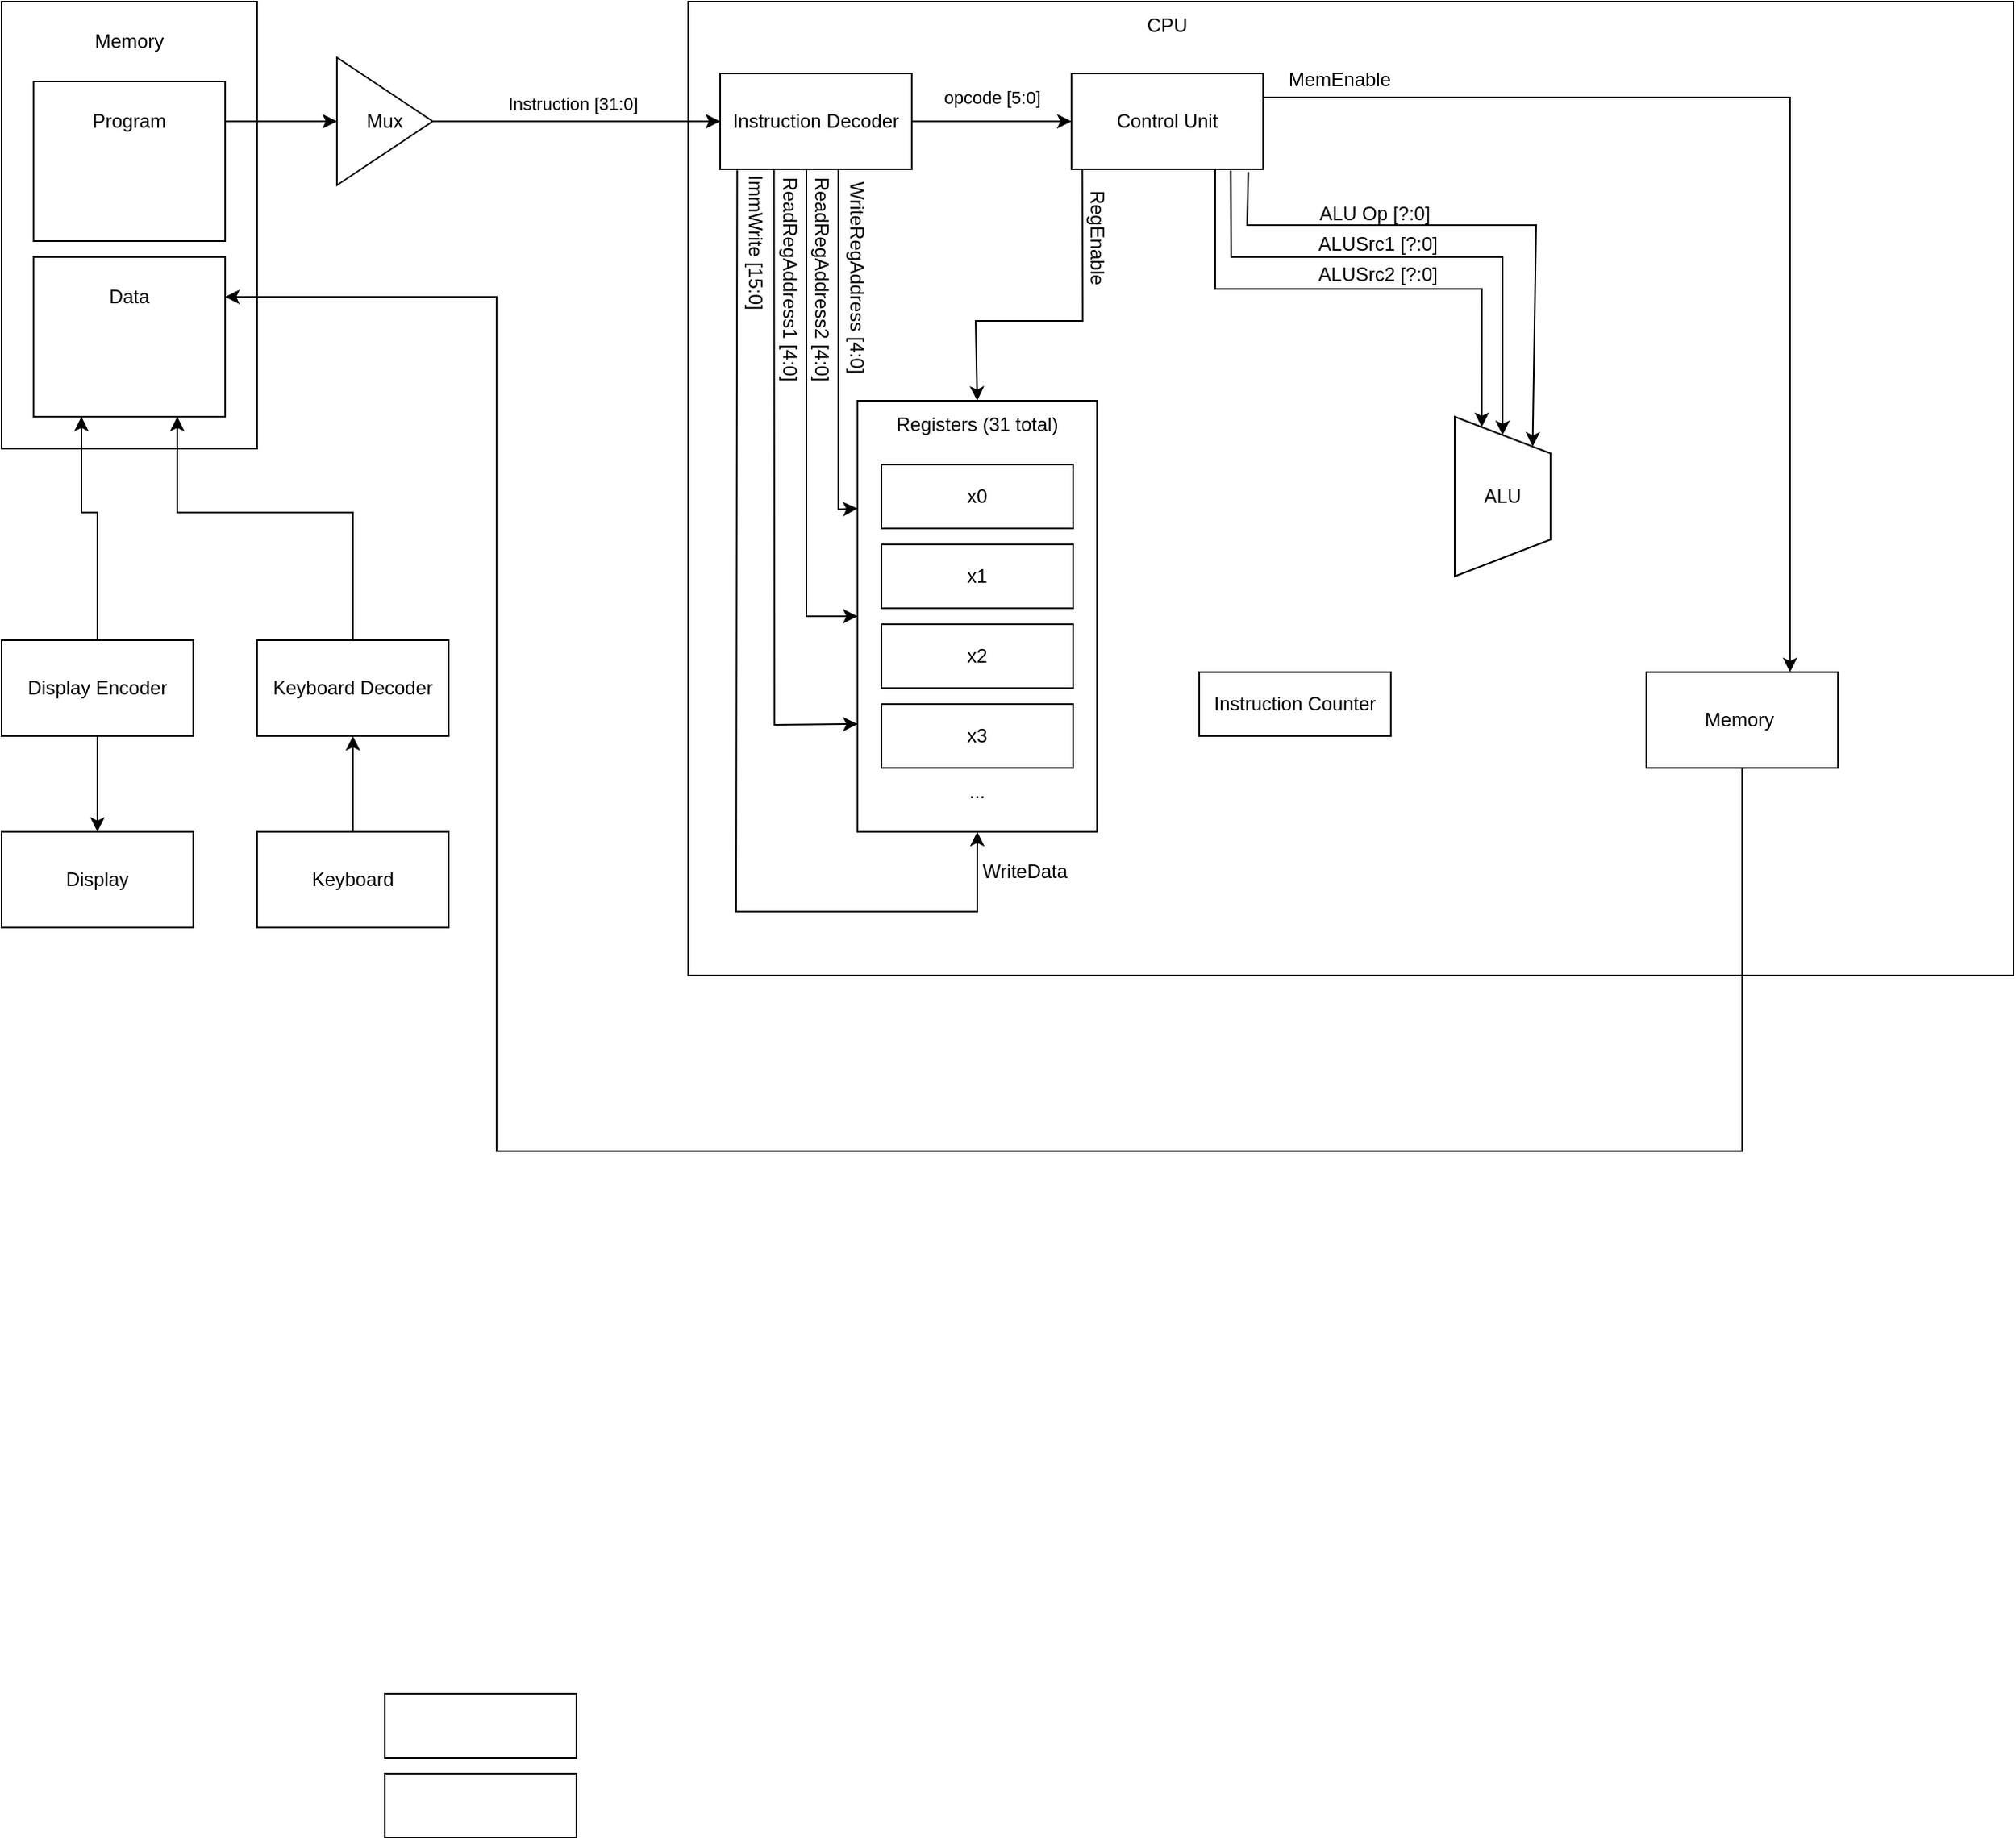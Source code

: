<mxfile version="24.5.5" type="github">
  <diagram name="Page-1" id="UpYlr5SDMnZ8a_nCScI9">
    <mxGraphModel dx="1251" dy="402" grid="1" gridSize="10" guides="1" tooltips="1" connect="1" arrows="1" fold="1" page="1" pageScale="1" pageWidth="850" pageHeight="1100" math="0" shadow="0">
      <root>
        <mxCell id="0" />
        <mxCell id="1" parent="0" />
        <mxCell id="yXjf_DAoQnlipOI_uSRa-1" value="" style="rounded=0;whiteSpace=wrap;html=1;" vertex="1" parent="1">
          <mxGeometry x="-70" y="40" width="160" height="280" as="geometry" />
        </mxCell>
        <mxCell id="yXjf_DAoQnlipOI_uSRa-2" value="" style="rounded=0;whiteSpace=wrap;html=1;" vertex="1" parent="1">
          <mxGeometry x="-50" y="90" width="120" height="100" as="geometry" />
        </mxCell>
        <mxCell id="yXjf_DAoQnlipOI_uSRa-3" value="" style="rounded=0;whiteSpace=wrap;html=1;" vertex="1" parent="1">
          <mxGeometry x="-50" y="200" width="120" height="100" as="geometry" />
        </mxCell>
        <mxCell id="yXjf_DAoQnlipOI_uSRa-4" value="" style="rounded=0;whiteSpace=wrap;html=1;" vertex="1" parent="1">
          <mxGeometry x="360" y="40" width="830" height="610" as="geometry" />
        </mxCell>
        <mxCell id="yXjf_DAoQnlipOI_uSRa-5" value="" style="verticalLabelPosition=middle;verticalAlign=middle;html=1;shape=trapezoid;perimeter=trapezoidPerimeter;whiteSpace=wrap;size=0.23;arcSize=10;flipV=1;labelPosition=center;align=center;rotation=-90;" vertex="1" parent="1">
          <mxGeometry x="820" y="320" width="100" height="60" as="geometry" />
        </mxCell>
        <mxCell id="yXjf_DAoQnlipOI_uSRa-6" value="Instruction Decoder" style="rounded=0;whiteSpace=wrap;html=1;" vertex="1" parent="1">
          <mxGeometry x="380" y="85" width="120" height="60" as="geometry" />
        </mxCell>
        <mxCell id="yXjf_DAoQnlipOI_uSRa-7" value="Control Unit" style="rounded=0;whiteSpace=wrap;html=1;" vertex="1" parent="1">
          <mxGeometry x="600" y="85" width="120" height="60" as="geometry" />
        </mxCell>
        <mxCell id="yXjf_DAoQnlipOI_uSRa-15" value="" style="rounded=0;whiteSpace=wrap;html=1;" vertex="1" parent="1">
          <mxGeometry x="170" y="1150" width="120" height="40" as="geometry" />
        </mxCell>
        <mxCell id="yXjf_DAoQnlipOI_uSRa-16" value="" style="rounded=0;whiteSpace=wrap;html=1;" vertex="1" parent="1">
          <mxGeometry x="170" y="1100" width="120" height="40" as="geometry" />
        </mxCell>
        <mxCell id="yXjf_DAoQnlipOI_uSRa-23" style="edgeStyle=orthogonalEdgeStyle;rounded=0;orthogonalLoop=1;jettySize=auto;html=1;" edge="1" parent="1" source="yXjf_DAoQnlipOI_uSRa-18" target="yXjf_DAoQnlipOI_uSRa-20">
          <mxGeometry relative="1" as="geometry" />
        </mxCell>
        <mxCell id="yXjf_DAoQnlipOI_uSRa-18" value="Display Encoder" style="rounded=0;whiteSpace=wrap;html=1;" vertex="1" parent="1">
          <mxGeometry x="-70" y="440" width="120" height="60" as="geometry" />
        </mxCell>
        <mxCell id="yXjf_DAoQnlipOI_uSRa-19" value="Keyboard Decoder" style="rounded=0;whiteSpace=wrap;html=1;" vertex="1" parent="1">
          <mxGeometry x="90" y="440" width="120" height="60" as="geometry" />
        </mxCell>
        <mxCell id="yXjf_DAoQnlipOI_uSRa-20" value="Display" style="rounded=0;whiteSpace=wrap;html=1;" vertex="1" parent="1">
          <mxGeometry x="-70" y="560" width="120" height="60" as="geometry" />
        </mxCell>
        <mxCell id="yXjf_DAoQnlipOI_uSRa-22" style="edgeStyle=orthogonalEdgeStyle;rounded=0;orthogonalLoop=1;jettySize=auto;html=1;entryX=0.5;entryY=1;entryDx=0;entryDy=0;" edge="1" parent="1" source="yXjf_DAoQnlipOI_uSRa-21" target="yXjf_DAoQnlipOI_uSRa-19">
          <mxGeometry relative="1" as="geometry" />
        </mxCell>
        <mxCell id="yXjf_DAoQnlipOI_uSRa-21" value="Keyboard" style="rounded=0;whiteSpace=wrap;html=1;" vertex="1" parent="1">
          <mxGeometry x="90" y="560" width="120" height="60" as="geometry" />
        </mxCell>
        <mxCell id="yXjf_DAoQnlipOI_uSRa-10" value="Instruction Counter" style="rounded=0;whiteSpace=wrap;html=1;" vertex="1" parent="1">
          <mxGeometry x="680" y="460" width="120" height="40" as="geometry" />
        </mxCell>
        <mxCell id="yXjf_DAoQnlipOI_uSRa-29" value="" style="rounded=0;whiteSpace=wrap;html=1;" vertex="1" parent="1">
          <mxGeometry x="466" y="290" width="150" height="270" as="geometry" />
        </mxCell>
        <mxCell id="yXjf_DAoQnlipOI_uSRa-11" value="x0" style="rounded=0;whiteSpace=wrap;html=1;" vertex="1" parent="1">
          <mxGeometry x="481" y="330" width="120" height="40" as="geometry" />
        </mxCell>
        <mxCell id="yXjf_DAoQnlipOI_uSRa-12" value="x1" style="rounded=0;whiteSpace=wrap;html=1;" vertex="1" parent="1">
          <mxGeometry x="481" y="380" width="120" height="40" as="geometry" />
        </mxCell>
        <mxCell id="yXjf_DAoQnlipOI_uSRa-13" value="x2" style="rounded=0;whiteSpace=wrap;html=1;" vertex="1" parent="1">
          <mxGeometry x="481" y="430" width="120" height="40" as="geometry" />
        </mxCell>
        <mxCell id="yXjf_DAoQnlipOI_uSRa-14" value="x3" style="rounded=0;whiteSpace=wrap;html=1;" vertex="1" parent="1">
          <mxGeometry x="481" y="480" width="120" height="40" as="geometry" />
        </mxCell>
        <mxCell id="yXjf_DAoQnlipOI_uSRa-31" value="Registers (31 total)" style="text;html=1;align=center;verticalAlign=middle;whiteSpace=wrap;rounded=0;" vertex="1" parent="1">
          <mxGeometry x="486" y="290" width="110" height="30" as="geometry" />
        </mxCell>
        <mxCell id="yXjf_DAoQnlipOI_uSRa-32" value="ALU" style="text;html=1;align=center;verticalAlign=middle;whiteSpace=wrap;rounded=0;" vertex="1" parent="1">
          <mxGeometry x="840" y="335" width="60" height="30" as="geometry" />
        </mxCell>
        <mxCell id="yXjf_DAoQnlipOI_uSRa-33" value="Memory" style="text;html=1;align=center;verticalAlign=middle;whiteSpace=wrap;rounded=0;" vertex="1" parent="1">
          <mxGeometry x="-20" y="50" width="60" height="30" as="geometry" />
        </mxCell>
        <mxCell id="yXjf_DAoQnlipOI_uSRa-34" value="Program" style="text;html=1;align=center;verticalAlign=middle;whiteSpace=wrap;rounded=0;" vertex="1" parent="1">
          <mxGeometry x="-20" y="100" width="60" height="30" as="geometry" />
        </mxCell>
        <mxCell id="yXjf_DAoQnlipOI_uSRa-35" value="Data" style="text;html=1;align=center;verticalAlign=middle;whiteSpace=wrap;rounded=0;" vertex="1" parent="1">
          <mxGeometry x="-20" y="210" width="60" height="30" as="geometry" />
        </mxCell>
        <mxCell id="yXjf_DAoQnlipOI_uSRa-37" value="" style="endArrow=classic;html=1;rounded=0;exitX=0.5;exitY=0;exitDx=0;exitDy=0;entryX=0.75;entryY=1;entryDx=0;entryDy=0;" edge="1" parent="1" source="yXjf_DAoQnlipOI_uSRa-19" target="yXjf_DAoQnlipOI_uSRa-3">
          <mxGeometry width="50" height="50" relative="1" as="geometry">
            <mxPoint x="300" y="260" as="sourcePoint" />
            <mxPoint x="350" y="210" as="targetPoint" />
            <Array as="points">
              <mxPoint x="150" y="360" />
              <mxPoint x="40" y="360" />
            </Array>
          </mxGeometry>
        </mxCell>
        <mxCell id="yXjf_DAoQnlipOI_uSRa-38" value="" style="endArrow=classic;html=1;rounded=0;exitX=0.5;exitY=0;exitDx=0;exitDy=0;entryX=0.25;entryY=1;entryDx=0;entryDy=0;" edge="1" parent="1" source="yXjf_DAoQnlipOI_uSRa-18" target="yXjf_DAoQnlipOI_uSRa-3">
          <mxGeometry width="50" height="50" relative="1" as="geometry">
            <mxPoint x="300" y="260" as="sourcePoint" />
            <mxPoint x="350" y="210" as="targetPoint" />
            <Array as="points">
              <mxPoint x="-10" y="360" />
              <mxPoint x="-20" y="360" />
            </Array>
          </mxGeometry>
        </mxCell>
        <mxCell id="yXjf_DAoQnlipOI_uSRa-39" value="..." style="text;html=1;align=center;verticalAlign=middle;whiteSpace=wrap;rounded=0;" vertex="1" parent="1">
          <mxGeometry x="511" y="520" width="60" height="30" as="geometry" />
        </mxCell>
        <mxCell id="yXjf_DAoQnlipOI_uSRa-40" value="" style="endArrow=classic;html=1;rounded=0;entryX=0;entryY=0.5;entryDx=0;entryDy=0;exitX=1;exitY=0.5;exitDx=0;exitDy=0;" edge="1" parent="1" source="yXjf_DAoQnlipOI_uSRa-61" target="yXjf_DAoQnlipOI_uSRa-6">
          <mxGeometry y="15" width="50" height="50" relative="1" as="geometry">
            <mxPoint x="180" y="115" as="sourcePoint" />
            <mxPoint x="460" y="170" as="targetPoint" />
            <mxPoint as="offset" />
          </mxGeometry>
        </mxCell>
        <mxCell id="yXjf_DAoQnlipOI_uSRa-41" value="CPU" style="text;html=1;align=center;verticalAlign=middle;whiteSpace=wrap;rounded=0;" vertex="1" parent="1">
          <mxGeometry x="630" y="40" width="60" height="30" as="geometry" />
        </mxCell>
        <mxCell id="yXjf_DAoQnlipOI_uSRa-43" value="opcode [5:0]" style="endArrow=classic;html=1;rounded=0;exitX=1;exitY=0.5;exitDx=0;exitDy=0;entryX=0;entryY=0.5;entryDx=0;entryDy=0;" edge="1" parent="1">
          <mxGeometry y="15" width="50" height="50" relative="1" as="geometry">
            <mxPoint x="500" y="115" as="sourcePoint" />
            <mxPoint x="600" y="115" as="targetPoint" />
            <mxPoint as="offset" />
          </mxGeometry>
        </mxCell>
        <mxCell id="yXjf_DAoQnlipOI_uSRa-46" value="" style="endArrow=classic;html=1;rounded=0;exitX=0.048;exitY=1.003;exitDx=0;exitDy=0;exitPerimeter=0;entryX=0.5;entryY=0;entryDx=0;entryDy=0;" edge="1" parent="1" target="yXjf_DAoQnlipOI_uSRa-31">
          <mxGeometry width="50" height="50" relative="1" as="geometry">
            <mxPoint x="606.76" y="145.18" as="sourcePoint" />
            <mxPoint x="511" y="290" as="targetPoint" />
            <Array as="points">
              <mxPoint x="607" y="240" />
              <mxPoint x="540" y="240" />
            </Array>
          </mxGeometry>
        </mxCell>
        <mxCell id="yXjf_DAoQnlipOI_uSRa-47" value="RegEnable" style="text;html=1;align=center;verticalAlign=middle;whiteSpace=wrap;rounded=0;rotation=90;" vertex="1" parent="1">
          <mxGeometry x="586" y="173" width="60" height="30" as="geometry" />
        </mxCell>
        <mxCell id="yXjf_DAoQnlipOI_uSRa-48" value="" style="endArrow=classic;html=1;rounded=0;exitX=0.081;exitY=0.992;exitDx=0;exitDy=0;exitPerimeter=0;entryX=0;entryY=0.75;entryDx=0;entryDy=0;" edge="1" parent="1" target="yXjf_DAoQnlipOI_uSRa-29">
          <mxGeometry width="50" height="50" relative="1" as="geometry">
            <mxPoint x="413.72" y="144.52" as="sourcePoint" />
            <mxPoint x="459" y="492.5" as="targetPoint" />
            <Array as="points">
              <mxPoint x="414" y="493" />
            </Array>
          </mxGeometry>
        </mxCell>
        <mxCell id="yXjf_DAoQnlipOI_uSRa-49" value="ReadRegAddress1 [4:0]" style="text;html=1;align=center;verticalAlign=middle;whiteSpace=wrap;rounded=0;rotation=90;" vertex="1" parent="1">
          <mxGeometry x="358.5" y="198.5" width="131" height="30" as="geometry" />
        </mxCell>
        <mxCell id="yXjf_DAoQnlipOI_uSRa-50" value="" style="endArrow=classic;html=1;rounded=0;exitX=0.25;exitY=1;exitDx=0;exitDy=0;entryX=0;entryY=0.5;entryDx=0;entryDy=0;" edge="1" parent="1" target="yXjf_DAoQnlipOI_uSRa-29">
          <mxGeometry width="50" height="50" relative="1" as="geometry">
            <mxPoint x="434" y="145" as="sourcePoint" />
            <mxPoint x="459" y="425" as="targetPoint" />
            <Array as="points">
              <mxPoint x="434" y="425" />
            </Array>
          </mxGeometry>
        </mxCell>
        <mxCell id="yXjf_DAoQnlipOI_uSRa-51" value="ReadRegAddress2 [4:0]" style="text;html=1;align=center;verticalAlign=middle;whiteSpace=wrap;rounded=0;rotation=90;" vertex="1" parent="1">
          <mxGeometry x="378.5" y="198.5" width="131" height="30" as="geometry" />
        </mxCell>
        <mxCell id="yXjf_DAoQnlipOI_uSRa-52" value="" style="endArrow=classic;html=1;rounded=0;exitX=0.5;exitY=1;exitDx=0;exitDy=0;entryX=0;entryY=0.25;entryDx=0;entryDy=0;" edge="1" parent="1" target="yXjf_DAoQnlipOI_uSRa-29">
          <mxGeometry width="50" height="50" relative="1" as="geometry">
            <mxPoint x="454" y="145" as="sourcePoint" />
            <mxPoint x="454" y="310" as="targetPoint" />
            <Array as="points">
              <mxPoint x="454" y="358" />
            </Array>
          </mxGeometry>
        </mxCell>
        <mxCell id="yXjf_DAoQnlipOI_uSRa-53" value="WriteRegAddress [4:0]" style="text;html=1;align=center;verticalAlign=middle;whiteSpace=wrap;rounded=0;rotation=90;" vertex="1" parent="1">
          <mxGeometry x="401.5" y="197.5" width="129" height="30" as="geometry" />
        </mxCell>
        <mxCell id="yXjf_DAoQnlipOI_uSRa-54" value="" style="endArrow=classic;html=1;rounded=0;exitX=0.089;exitY=1.011;exitDx=0;exitDy=0;exitPerimeter=0;entryX=0.5;entryY=1;entryDx=0;entryDy=0;" edge="1" parent="1" source="yXjf_DAoQnlipOI_uSRa-6" target="yXjf_DAoQnlipOI_uSRa-29">
          <mxGeometry width="50" height="50" relative="1" as="geometry">
            <mxPoint x="490" y="340" as="sourcePoint" />
            <mxPoint x="540" y="290" as="targetPoint" />
            <Array as="points">
              <mxPoint x="390" y="610" />
              <mxPoint x="541" y="610" />
            </Array>
          </mxGeometry>
        </mxCell>
        <mxCell id="yXjf_DAoQnlipOI_uSRa-55" value="ImmWrite [15:0]" style="text;html=1;align=center;verticalAlign=middle;whiteSpace=wrap;rounded=0;rotation=90;" vertex="1" parent="1">
          <mxGeometry x="347" y="176" width="110" height="30" as="geometry" />
        </mxCell>
        <mxCell id="yXjf_DAoQnlipOI_uSRa-57" value="WriteData" style="text;html=1;align=center;verticalAlign=middle;whiteSpace=wrap;rounded=0;" vertex="1" parent="1">
          <mxGeometry x="541" y="570" width="60" height="30" as="geometry" />
        </mxCell>
        <mxCell id="yXjf_DAoQnlipOI_uSRa-58" value="" style="endArrow=classic;html=1;rounded=0;exitX=0.923;exitY=1.03;exitDx=0;exitDy=0;exitPerimeter=0;entryX=1;entryY=1;entryDx=0;entryDy=0;" edge="1" parent="1" source="yXjf_DAoQnlipOI_uSRa-7" target="yXjf_DAoQnlipOI_uSRa-5">
          <mxGeometry width="50" height="50" relative="1" as="geometry">
            <mxPoint x="700" y="270" as="sourcePoint" />
            <mxPoint x="891" y="290" as="targetPoint" />
            <Array as="points">
              <mxPoint x="710" y="180" />
              <mxPoint x="891" y="180" />
            </Array>
          </mxGeometry>
        </mxCell>
        <mxCell id="yXjf_DAoQnlipOI_uSRa-59" value="ALU Op [?:0]" style="text;html=1;align=center;verticalAlign=middle;whiteSpace=wrap;rounded=0;" vertex="1" parent="1">
          <mxGeometry x="730" y="158" width="120" height="30" as="geometry" />
        </mxCell>
        <mxCell id="yXjf_DAoQnlipOI_uSRa-60" value="&#xa;&lt;span style=&quot;color: rgb(0, 0, 0); font-family: Helvetica; font-size: 11px; font-style: normal; font-variant-ligatures: normal; font-variant-caps: normal; font-weight: 400; letter-spacing: normal; orphans: 2; text-align: center; text-indent: 0px; text-transform: none; widows: 2; word-spacing: 0px; -webkit-text-stroke-width: 0px; white-space: nowrap; background-color: rgb(255, 255, 255); text-decoration-thickness: initial; text-decoration-style: initial; text-decoration-color: initial; display: inline !important; float: none;&quot;&gt;Instruction [31:0]&lt;/span&gt;&#xa;&#xa;" style="text;html=1;align=center;verticalAlign=middle;whiteSpace=wrap;rounded=0;" vertex="1" parent="1">
          <mxGeometry x="238" y="96" width="100" height="30" as="geometry" />
        </mxCell>
        <mxCell id="yXjf_DAoQnlipOI_uSRa-63" value="" style="endArrow=classic;html=1;rounded=0;entryX=0;entryY=0.5;entryDx=0;entryDy=0;exitX=1;exitY=0.25;exitDx=0;exitDy=0;" edge="1" parent="1" source="yXjf_DAoQnlipOI_uSRa-2" target="yXjf_DAoQnlipOI_uSRa-61">
          <mxGeometry y="15" width="50" height="50" relative="1" as="geometry">
            <mxPoint x="70" y="115" as="sourcePoint" />
            <mxPoint x="380" y="115" as="targetPoint" />
            <mxPoint as="offset" />
          </mxGeometry>
        </mxCell>
        <mxCell id="yXjf_DAoQnlipOI_uSRa-61" value="Mux" style="triangle;whiteSpace=wrap;html=1;" vertex="1" parent="1">
          <mxGeometry x="140" y="75" width="60" height="80" as="geometry" />
        </mxCell>
        <mxCell id="yXjf_DAoQnlipOI_uSRa-65" value="Memory&amp;nbsp;" style="rounded=0;whiteSpace=wrap;html=1;" vertex="1" parent="1">
          <mxGeometry x="960" y="460" width="120" height="60" as="geometry" />
        </mxCell>
        <mxCell id="yXjf_DAoQnlipOI_uSRa-66" value="" style="endArrow=classic;html=1;rounded=0;exitX=1;exitY=0.25;exitDx=0;exitDy=0;entryX=0.75;entryY=0;entryDx=0;entryDy=0;" edge="1" parent="1" source="yXjf_DAoQnlipOI_uSRa-7" target="yXjf_DAoQnlipOI_uSRa-65">
          <mxGeometry width="50" height="50" relative="1" as="geometry">
            <mxPoint x="840" y="430" as="sourcePoint" />
            <mxPoint x="890" y="380" as="targetPoint" />
            <Array as="points">
              <mxPoint x="1050" y="100" />
            </Array>
          </mxGeometry>
        </mxCell>
        <mxCell id="yXjf_DAoQnlipOI_uSRa-67" value="MemEnable" style="text;html=1;align=center;verticalAlign=middle;whiteSpace=wrap;rounded=0;" vertex="1" parent="1">
          <mxGeometry x="738" y="74" width="60" height="30" as="geometry" />
        </mxCell>
        <mxCell id="yXjf_DAoQnlipOI_uSRa-70" value="" style="endArrow=classic;html=1;rounded=0;entryX=1;entryY=0.25;entryDx=0;entryDy=0;exitX=0.5;exitY=1;exitDx=0;exitDy=0;" edge="1" parent="1" source="yXjf_DAoQnlipOI_uSRa-65" target="yXjf_DAoQnlipOI_uSRa-3">
          <mxGeometry width="50" height="50" relative="1" as="geometry">
            <mxPoint x="490" y="480" as="sourcePoint" />
            <mxPoint x="540" y="430" as="targetPoint" />
            <Array as="points">
              <mxPoint x="1020" y="760" />
              <mxPoint x="240" y="760" />
              <mxPoint x="240" y="225" />
            </Array>
          </mxGeometry>
        </mxCell>
        <mxCell id="yXjf_DAoQnlipOI_uSRa-71" value="" style="endArrow=classic;html=1;rounded=0;exitX=0.831;exitY=1.012;exitDx=0;exitDy=0;exitPerimeter=0;entryX=1;entryY=0.5;entryDx=0;entryDy=0;" edge="1" parent="1" source="yXjf_DAoQnlipOI_uSRa-7" target="yXjf_DAoQnlipOI_uSRa-5">
          <mxGeometry width="50" height="50" relative="1" as="geometry">
            <mxPoint x="770" y="280" as="sourcePoint" />
            <mxPoint x="820" y="230" as="targetPoint" />
            <Array as="points">
              <mxPoint x="700" y="200" />
              <mxPoint x="870" y="200" />
            </Array>
          </mxGeometry>
        </mxCell>
        <mxCell id="yXjf_DAoQnlipOI_uSRa-72" value="ALUSrc1 [?:0]" style="text;html=1;align=center;verticalAlign=middle;whiteSpace=wrap;rounded=0;" vertex="1" parent="1">
          <mxGeometry x="732" y="177" width="120" height="30" as="geometry" />
        </mxCell>
        <mxCell id="yXjf_DAoQnlipOI_uSRa-74" value="" style="endArrow=classic;html=1;rounded=0;entryX=1;entryY=0.25;entryDx=0;entryDy=0;exitX=0.75;exitY=1;exitDx=0;exitDy=0;" edge="1" parent="1" source="yXjf_DAoQnlipOI_uSRa-7" target="yXjf_DAoQnlipOI_uSRa-5">
          <mxGeometry width="50" height="50" relative="1" as="geometry">
            <mxPoint x="720" y="320" as="sourcePoint" />
            <mxPoint x="770" y="270" as="targetPoint" />
            <Array as="points">
              <mxPoint x="690" y="220" />
              <mxPoint x="857" y="220" />
            </Array>
          </mxGeometry>
        </mxCell>
        <mxCell id="yXjf_DAoQnlipOI_uSRa-75" value="ALUSrc2 [?:0]" style="text;html=1;align=center;verticalAlign=middle;whiteSpace=wrap;rounded=0;" vertex="1" parent="1">
          <mxGeometry x="732" y="196" width="120" height="30" as="geometry" />
        </mxCell>
      </root>
    </mxGraphModel>
  </diagram>
</mxfile>
